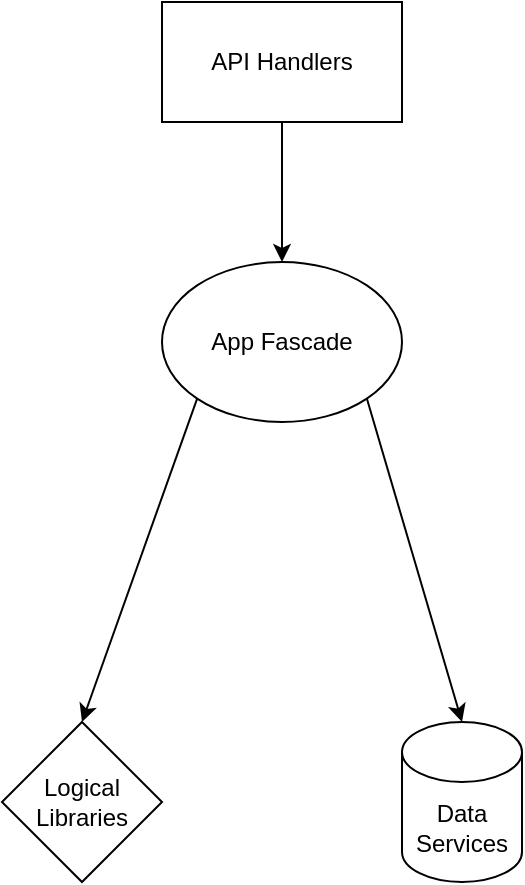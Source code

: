<mxfile>
    <diagram id="GqD93DE-USKBnFZLFFvR" name="Page-1">
        <mxGraphModel dx="1770" dy="740" grid="1" gridSize="10" guides="1" tooltips="1" connect="1" arrows="1" fold="1" page="1" pageScale="1" pageWidth="850" pageHeight="1100" math="0" shadow="0">
            <root>
                <mxCell id="0"/>
                <mxCell id="1" parent="0"/>
                <mxCell id="4" style="edgeStyle=none;html=1;exitX=0.5;exitY=1;exitDx=0;exitDy=0;entryX=0.5;entryY=0;entryDx=0;entryDy=0;" edge="1" parent="1" source="2" target="3">
                    <mxGeometry relative="1" as="geometry"/>
                </mxCell>
                <mxCell id="2" value="API Handlers" style="rounded=0;whiteSpace=wrap;html=1;" vertex="1" parent="1">
                    <mxGeometry x="365" y="40" width="120" height="60" as="geometry"/>
                </mxCell>
                <mxCell id="10" style="edgeStyle=none;html=1;exitX=1;exitY=1;exitDx=0;exitDy=0;entryX=0.5;entryY=0;entryDx=0;entryDy=0;entryPerimeter=0;" edge="1" parent="1" source="3" target="5">
                    <mxGeometry relative="1" as="geometry"/>
                </mxCell>
                <mxCell id="13" style="edgeStyle=none;html=1;exitX=0;exitY=1;exitDx=0;exitDy=0;entryX=0.5;entryY=0;entryDx=0;entryDy=0;" edge="1" parent="1" source="3" target="7">
                    <mxGeometry relative="1" as="geometry"/>
                </mxCell>
                <mxCell id="3" value="App Fascade" style="ellipse;whiteSpace=wrap;html=1;" vertex="1" parent="1">
                    <mxGeometry x="365" y="170" width="120" height="80" as="geometry"/>
                </mxCell>
                <mxCell id="5" value="Data Services" style="shape=cylinder3;whiteSpace=wrap;html=1;boundedLbl=1;backgroundOutline=1;size=15;" vertex="1" parent="1">
                    <mxGeometry x="485" y="400" width="60" height="80" as="geometry"/>
                </mxCell>
                <mxCell id="7" value="Logical Libraries" style="rhombus;whiteSpace=wrap;html=1;" vertex="1" parent="1">
                    <mxGeometry x="285" y="400" width="80" height="80" as="geometry"/>
                </mxCell>
            </root>
        </mxGraphModel>
    </diagram>
</mxfile>